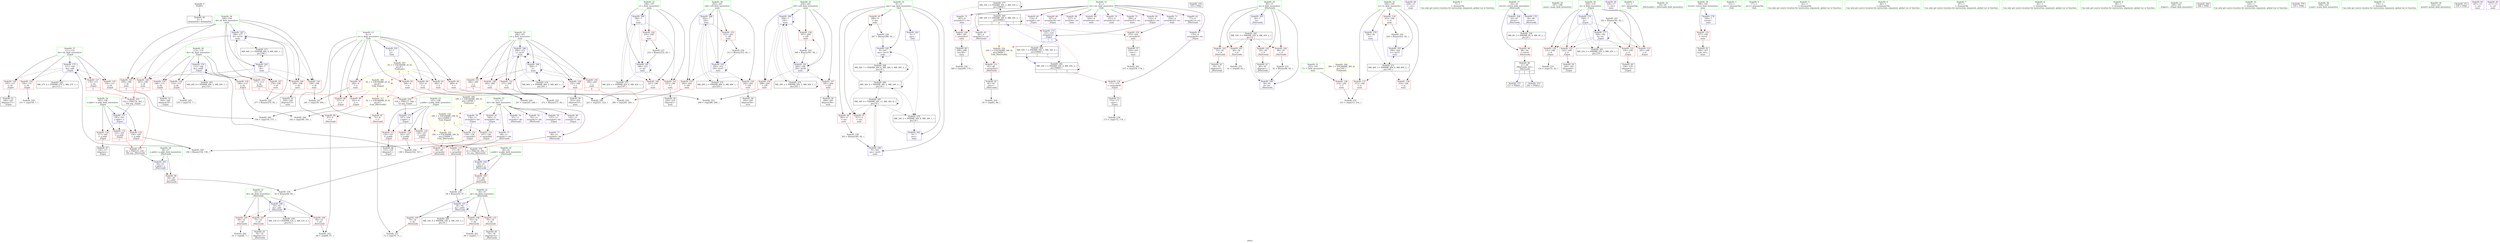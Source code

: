 digraph "SVFG" {
	label="SVFG";

	Node0x55945aae31d0 [shape=record,color=grey,label="{NodeID: 0\nNullPtr}"];
	Node0x55945aae31d0 -> Node0x55945ab0a450[style=solid];
	Node0x55945ab25f20 [shape=record,color=black,label="{NodeID: 263\nMR_29V_4 = PHI(MR_29V_2, MR_29V_1, )\npts\{114 \}\n}"];
	Node0x55945ab13680 [shape=record,color=blue,label="{NodeID: 180\n196\<--7\ni\<--\nmain\n}"];
	Node0x55945ab13680 -> Node0x55945ab115d0[style=dashed];
	Node0x55945ab13680 -> Node0x55945ab116a0[style=dashed];
	Node0x55945ab13680 -> Node0x55945ab11770[style=dashed];
	Node0x55945ab13680 -> Node0x55945ab13750[style=dashed];
	Node0x55945ab13680 -> Node0x55945ab28c20[style=dashed];
	Node0x55945ab0aba0 [shape=record,color=red,label="{NodeID: 97\n317\<--9\n\<--ans\nmain\n}"];
	Node0x55945aae6260 [shape=record,color=green,label="{NodeID: 14\n9\<--10\nans\<--ans_field_insensitive\nGlob }"];
	Node0x55945aae6260 -> Node0x55945ab0e120[style=solid];
	Node0x55945aae6260 -> Node0x55945ab0aad0[style=solid];
	Node0x55945aae6260 -> Node0x55945ab0aba0[style=solid];
	Node0x55945aae6260 -> Node0x55945ab127b0[style=solid];
	Node0x55945aae6260 -> Node0x55945ab13820[style=solid];
	Node0x55945aae6260 -> Node0x55945ab13a90[style=solid];
	Node0x55945aae6260 -> Node0x55945ab13ea0[style=solid];
	Node0x55945ab2a920 [shape=record,color=black,label="{NodeID: 277\nMR_16V_2 = PHI(MR_16V_3, MR_16V_1, )\npts\{50000 \}\n}"];
	Node0x55945ab2a920 -> Node0x55945ab12610[style=dashed];
	Node0x55945ab2a920 -> Node0x55945ab2a920[style=dashed];
	Node0x55945ab2a920 -> Node0x55945ab30320[style=dashed];
	Node0x55945ab0b700 [shape=record,color=red,label="{NodeID: 111\n49\<--48\n\<--arrayidx1\n_Z6isGoodii\n}"];
	Node0x55945ab0b700 -> Node0x55945ab17e70[style=solid];
	Node0x55945ab09c90 [shape=record,color=green,label="{NodeID: 28\n113\<--114\ndy\<--dy_field_insensitive\n_Z2goii\n}"];
	Node0x55945ab09c90 -> Node0x55945ab10c10[style=solid];
	Node0x55945ab09c90 -> Node0x55945ab10ce0[style=solid];
	Node0x55945ab09c90 -> Node0x55945ab10db0[style=solid];
	Node0x55945ab09c90 -> Node0x55945ab10e80[style=solid];
	Node0x55945ab09c90 -> Node0x55945ab13340[style=solid];
	Node0x55945ab48d30 [shape=record,color=black,label="{NodeID: 374\n319 = PHI()\n}"];
	Node0x55945ab109a0 [shape=record,color=red,label="{NodeID: 125\n156\<--111\n\<--dx\n_Z2goii\n}"];
	Node0x55945ab109a0 -> Node0x55945ab0f840[style=solid];
	Node0x55945ab0a5f0 [shape=record,color=black,label="{NodeID: 42\n54\<--53\nidxprom2\<--\n_Z6isGoodii\n}"];
	Node0x55945ab11500 [shape=record,color=red,label="{NodeID: 139\n323\<--194\n\<--tc\nmain\n}"];
	Node0x55945ab11500 -> Node0x55945ab17ff0[style=solid];
	Node0x55945ab0c170 [shape=record,color=black,label="{NodeID: 56\n253\<--252\nidxprom15\<--\nmain\n}"];
	Node0x55945ab18170 [shape=record,color=grey,label="{NodeID: 236\n303 = Binary(302, 92, )\n}"];
	Node0x55945ab18170 -> Node0x55945ab13ea0[style=solid];
	Node0x55945ab12060 [shape=record,color=red,label="{NodeID: 153\n282\<--202\n\<--i26\nmain\n}"];
	Node0x55945ab12060 -> Node0x55945ab10140[style=solid];
	Node0x55945ab0ccd0 [shape=record,color=purple,label="{NodeID: 70\n251\<--4\narrayidx14\<--str\nmain\n}"];
	Node0x55945ab0fb40 [shape=record,color=grey,label="{NodeID: 250\n151 = cmp(150, 7, )\n}"];
	Node0x55945ab12bf0 [shape=record,color=blue,label="{NodeID: 167\n34\<--58\ndy\<--add5\n_Z6isGoodii\n}"];
	Node0x55945ab12bf0 -> Node0x55945ab0b490[style=dashed];
	Node0x55945ab12bf0 -> Node0x55945ab0b560[style=dashed];
	Node0x55945ab12bf0 -> Node0x55945ab0b630[style=dashed];
	Node0x55945ab12bf0 -> Node0x55945ab12bf0[style=dashed];
	Node0x55945ab12bf0 -> Node0x55945ab25020[style=dashed];
	Node0x55945ab0d830 [shape=record,color=purple,label="{NodeID: 84\n229\<--15\n\<--.str.1\nmain\n}"];
	Node0x55945aae33a0 [shape=record,color=green,label="{NodeID: 1\n7\<--1\n\<--dummyObj\nCan only get source location for instruction, argument, global var or function.}"];
	Node0x55945ab26420 [shape=record,color=black,label="{NodeID: 264\nMR_16V_7 = PHI(MR_16V_3, MR_16V_2, )\npts\{50000 \}\n|{<s0>2|<s1>7}}"];
	Node0x55945ab26420:s0 -> Node0x55945ab2c220[style=dashed,color=blue];
	Node0x55945ab26420:s1 -> Node0x55945ab30320[style=dashed,color=blue];
	Node0x55945ab13750 [shape=record,color=blue,label="{NodeID: 181\n196\<--233\ni\<--inc\nmain\n}"];
	Node0x55945ab13750 -> Node0x55945ab115d0[style=dashed];
	Node0x55945ab13750 -> Node0x55945ab116a0[style=dashed];
	Node0x55945ab13750 -> Node0x55945ab11770[style=dashed];
	Node0x55945ab13750 -> Node0x55945ab13750[style=dashed];
	Node0x55945ab13750 -> Node0x55945ab28c20[style=dashed];
	Node0x55945ab0ac70 [shape=record,color=red,label="{NodeID: 98\n98\<--24\n\<--retval\n_Z6isGoodii\n}"];
	Node0x55945ab0ac70 -> Node0x55945ab0a930[style=solid];
	Node0x55945ab09590 [shape=record,color=green,label="{NodeID: 15\n11\<--12\ndir\<--dir_field_insensitive\nGlob }"];
	Node0x55945ab09590 -> Node0x55945ab0d010[style=solid];
	Node0x55945ab09590 -> Node0x55945ab0d0e0[style=solid];
	Node0x55945ab09590 -> Node0x55945ab0d1b0[style=solid];
	Node0x55945ab09590 -> Node0x55945ab0d280[style=solid];
	Node0x55945ab09590 -> Node0x55945ab0d350[style=solid];
	Node0x55945ab09590 -> Node0x55945ab0d420[style=solid];
	Node0x55945ab09590 -> Node0x55945ab0d4f0[style=solid];
	Node0x55945ab09590 -> Node0x55945ab0d5c0[style=solid];
	Node0x55945ab0b7d0 [shape=record,color=red,label="{NodeID: 112\n57\<--56\n\<--arrayidx4\n_Z6isGoodii\n}"];
	Node0x55945ab0b7d0 -> Node0x55945ab17b70[style=solid];
	Node0x55945ab09d20 [shape=record,color=green,label="{NodeID: 29\n187\<--188\nmain\<--main_field_insensitive\n}"];
	Node0x55945ab48e00 [shape=record,color=black,label="{NodeID: 375\n103 = PHI(176, 263, )\n0th arg _Z2goii }"];
	Node0x55945ab48e00 -> Node0x55945ab12f30[style=solid];
	Node0x55945ab10a70 [shape=record,color=red,label="{NodeID: 126\n165\<--111\n\<--dx\n_Z2goii\n}"];
	Node0x55945ab10a70 -> Node0x55945ab0bd60[style=solid];
	Node0x55945ab0a6c0 [shape=record,color=black,label="{NodeID: 43\n76\<--75\nidxprom12\<--\n_Z6isGoodii\n}"];
	Node0x55945ab16df0 [shape=record,color=grey,label="{NodeID: 223\n182 = Binary(181, 92, )\n}"];
	Node0x55945ab16df0 -> Node0x55945ab13410[style=solid];
	Node0x55945ab115d0 [shape=record,color=red,label="{NodeID: 140\n221\<--196\n\<--i\nmain\n}"];
	Node0x55945ab115d0 -> Node0x55945ab0f9c0[style=solid];
	Node0x55945ab0c240 [shape=record,color=black,label="{NodeID: 57\n256\<--255\nconv\<--\nmain\n}"];
	Node0x55945ab0c240 -> Node0x55945ab18bf0[style=solid];
	Node0x55945ab182f0 [shape=record,color=grey,label="{NodeID: 237\n72 = cmp(70, 71, )\n}"];
	Node0x55945ab12130 [shape=record,color=red,label="{NodeID: 154\n292\<--202\n\<--i26\nmain\n}"];
	Node0x55945ab12130 -> Node0x55945ab0c310[style=solid];
	Node0x55945ab0cda0 [shape=record,color=purple,label="{NodeID: 71\n254\<--4\narrayidx16\<--str\nmain\n}"];
	Node0x55945ab0cda0 -> Node0x55945ab12540[style=solid];
	Node0x55945ab0fcc0 [shape=record,color=grey,label="{NodeID: 251\n132 = cmp(131, 42, )\n}"];
	Node0x55945ab12cc0 [shape=record,color=blue,label="{NodeID: 168\n24\<--87\nretval\<--\n_Z6isGoodii\n}"];
	Node0x55945ab12cc0 -> Node0x55945ab24620[style=dashed];
	Node0x55945ab0d900 [shape=record,color=purple,label="{NodeID: 85\n318\<--17\n\<--.str.2\nmain\n}"];
	Node0x55945aae5ec0 [shape=record,color=green,label="{NodeID: 2\n13\<--1\n.str\<--dummyObj\nGlob }"];
	Node0x55945ab26920 [shape=record,color=black,label="{NodeID: 265\nMR_10V_3 = PHI(MR_10V_4, MR_10V_2, )\npts\{31 \}\n}"];
	Node0x55945ab26920 -> Node0x55945ab0aee0[style=dashed];
	Node0x55945ab26920 -> Node0x55945ab0afb0[style=dashed];
	Node0x55945ab26920 -> Node0x55945ab0b080[style=dashed];
	Node0x55945ab26920 -> Node0x55945ab0b150[style=dashed];
	Node0x55945ab26920 -> Node0x55945ab12d90[style=dashed];
	Node0x55945ab13820 [shape=record,color=blue,label="{NodeID: 182\n9\<--7\nans\<--\nmain\n}"];
	Node0x55945ab13820 -> Node0x55945ab2e520[style=dashed];
	Node0x55945ab0ad40 [shape=record,color=red,label="{NodeID: 99\n44\<--26\n\<--x.addr\n_Z6isGoodii\n}"];
	Node0x55945ab0ad40 -> Node0x55945ab17e70[style=solid];
	Node0x55945ab09660 [shape=record,color=green,label="{NodeID: 16\n19\<--20\n_Z6isGoodii\<--_Z6isGoodii_field_insensitive\n}"];
	Node0x55945ab0b8a0 [shape=record,color=red,label="{NodeID: 113\n81\<--80\n\<--arrayidx15\n_Z6isGoodii\n}"];
	Node0x55945ab0b8a0 -> Node0x55945ab0a860[style=solid];
	Node0x55945ab09db0 [shape=record,color=green,label="{NodeID: 30\n190\<--191\nretval\<--retval_field_insensitive\nmain\n}"];
	Node0x55945ab09db0 -> Node0x55945ab111c0[style=solid];
	Node0x55945ab09db0 -> Node0x55945ab134e0[style=solid];
	Node0x55945ab490d0 [shape=record,color=black,label="{NodeID: 376\n104 = PHI(177, 264, )\n1st arg _Z2goii }"];
	Node0x55945ab490d0 -> Node0x55945ab13000[style=solid];
	Node0x55945ab10b40 [shape=record,color=red,label="{NodeID: 127\n176\<--111\n\<--dx\n_Z2goii\n|{<s0>2}}"];
	Node0x55945ab10b40:s0 -> Node0x55945ab48e00[style=solid,color=red];
	Node0x55945ab0a790 [shape=record,color=black,label="{NodeID: 44\n79\<--78\nidxprom14\<--\n_Z6isGoodii\n}"];
	Node0x55945ab16f70 [shape=record,color=grey,label="{NodeID: 224\n277 = Binary(276, 92, )\n}"];
	Node0x55945ab16f70 -> Node0x55945ab13c30[style=solid];
	Node0x55945ab116a0 [shape=record,color=red,label="{NodeID: 141\n225\<--196\n\<--i\nmain\n}"];
	Node0x55945ab116a0 -> Node0x55945ab0bfd0[style=solid];
	Node0x55945ab0c310 [shape=record,color=black,label="{NodeID: 58\n293\<--292\nidxprom34\<--\nmain\n}"];
	Node0x55945ab18470 [shape=record,color=grey,label="{NodeID: 238\n173 = cmp(172, 174, )\n}"];
	Node0x55945ab12200 [shape=record,color=red,label="{NodeID: 155\n312\<--202\n\<--i26\nmain\n}"];
	Node0x55945ab12200 -> Node0x55945ab17870[style=solid];
	Node0x55945ab0ce70 [shape=record,color=purple,label="{NodeID: 72\n294\<--4\narrayidx35\<--str\nmain\n}"];
	Node0x55945ab0fe40 [shape=record,color=grey,label="{NodeID: 252\n290 = cmp(288, 289, )\n}"];
	Node0x55945ab12d90 [shape=record,color=blue,label="{NodeID: 169\n30\<--91\nd\<--inc\n_Z6isGoodii\n}"];
	Node0x55945ab12d90 -> Node0x55945ab26920[style=dashed];
	Node0x55945ab0d9d0 [shape=record,color=red,label="{NodeID: 86\n67\<--6\n\<--n\n_Z6isGoodii\n}"];
	Node0x55945ab0d9d0 -> Node0x55945ab18a70[style=solid];
	Node0x55945aae3260 [shape=record,color=green,label="{NodeID: 3\n15\<--1\n.str.1\<--dummyObj\nGlob }"];
	Node0x55945ab138f0 [shape=record,color=blue,label="{NodeID: 183\n198\<--7\ni6\<--\nmain\n}"];
	Node0x55945ab138f0 -> Node0x55945ab11840[style=dashed];
	Node0x55945ab138f0 -> Node0x55945ab11910[style=dashed];
	Node0x55945ab138f0 -> Node0x55945ab119e0[style=dashed];
	Node0x55945ab138f0 -> Node0x55945ab11ab0[style=dashed];
	Node0x55945ab138f0 -> Node0x55945ab11b80[style=dashed];
	Node0x55945ab138f0 -> Node0x55945ab13c30[style=dashed];
	Node0x55945ab138f0 -> Node0x55945ab29120[style=dashed];
	Node0x55945ab0ae10 [shape=record,color=red,label="{NodeID: 100\n52\<--28\n\<--y.addr\n_Z6isGoodii\n}"];
	Node0x55945ab0ae10 -> Node0x55945ab17b70[style=solid];
	Node0x55945ab09730 [shape=record,color=green,label="{NodeID: 17\n24\<--25\nretval\<--retval_field_insensitive\n_Z6isGoodii\n}"];
	Node0x55945ab09730 -> Node0x55945ab0ac70[style=solid];
	Node0x55945ab09730 -> Node0x55945ab12cc0[style=solid];
	Node0x55945ab09730 -> Node0x55945ab12e60[style=solid];
	Node0x55945ab0b970 [shape=record,color=red,label="{NodeID: 114\n117\<--105\n\<--x.addr\n_Z2goii\n}"];
	Node0x55945ab0b970 -> Node0x55945ab0aa00[style=solid];
	Node0x55945ab09e40 [shape=record,color=green,label="{NodeID: 31\n192\<--193\nT\<--T_field_insensitive\nmain\n}"];
	Node0x55945ab09e40 -> Node0x55945ab11290[style=solid];
	Node0x55945ab49250 [shape=record,color=black,label="{NodeID: 377\n22 = PHI(125, 259, )\n0th arg _Z6isGoodii }"];
	Node0x55945ab49250 -> Node0x55945ab128b0[style=solid];
	Node0x55945ab10c10 [shape=record,color=red,label="{NodeID: 128\n153\<--113\n\<--dy\n_Z2goii\n}"];
	Node0x55945ab10c10 -> Node0x55945ab0f3c0[style=solid];
	Node0x55945ab0a860 [shape=record,color=black,label="{NodeID: 45\n82\<--81\nconv\<--\n_Z6isGoodii\n}"];
	Node0x55945ab0a860 -> Node0x55945ab185f0[style=solid];
	Node0x55945ab32100 [shape=record,color=yellow,style=double,label="{NodeID: 308\n18V_1 = ENCHI(MR_18V_0)\npts\{120000 \}\nFun[main]|{<s0>6|<s1>7}}"];
	Node0x55945ab32100:s0 -> Node0x55945ab298c0[style=dashed,color=red];
	Node0x55945ab32100:s1 -> Node0x55945ab32830[style=dashed,color=red];
	Node0x55945ab170f0 [shape=record,color=grey,label="{NodeID: 225\n272 = Binary(271, 92, )\n}"];
	Node0x55945ab170f0 -> Node0x55945ab13b60[style=solid];
	Node0x55945ab11770 [shape=record,color=red,label="{NodeID: 142\n232\<--196\n\<--i\nmain\n}"];
	Node0x55945ab11770 -> Node0x55945ab173f0[style=solid];
	Node0x55945ab0c3e0 [shape=record,color=black,label="{NodeID: 59\n296\<--295\nidxprom36\<--\nmain\n}"];
	Node0x55945ab185f0 [shape=record,color=grey,label="{NodeID: 239\n83 = cmp(82, 84, )\n}"];
	Node0x55945ab122d0 [shape=record,color=red,label="{NodeID: 156\n288\<--204\n\<--j30\nmain\n}"];
	Node0x55945ab122d0 -> Node0x55945ab0fe40[style=solid];
	Node0x55945ab0cf40 [shape=record,color=purple,label="{NodeID: 73\n297\<--4\narrayidx37\<--str\nmain\n}"];
	Node0x55945ab0cf40 -> Node0x55945ab12610[style=solid];
	Node0x55945ab0ffc0 [shape=record,color=grey,label="{NodeID: 253\n41 = cmp(40, 42, )\n}"];
	Node0x55945ab12e60 [shape=record,color=blue,label="{NodeID: 170\n24\<--96\nretval\<--\n_Z6isGoodii\n}"];
	Node0x55945ab12e60 -> Node0x55945ab24620[style=dashed];
	Node0x55945ab0daa0 [shape=record,color=red,label="{NodeID: 87\n71\<--6\n\<--n\n_Z6isGoodii\n}"];
	Node0x55945ab0daa0 -> Node0x55945ab182f0[style=solid];
	Node0x55945aae32f0 [shape=record,color=green,label="{NodeID: 4\n17\<--1\n.str.2\<--dummyObj\nGlob }"];
	Node0x55945ab139c0 [shape=record,color=blue,label="{NodeID: 184\n200\<--7\nj\<--\nmain\n}"];
	Node0x55945ab139c0 -> Node0x55945ab11c50[style=dashed];
	Node0x55945ab139c0 -> Node0x55945ab11d20[style=dashed];
	Node0x55945ab139c0 -> Node0x55945ab11df0[style=dashed];
	Node0x55945ab139c0 -> Node0x55945ab11ec0[style=dashed];
	Node0x55945ab139c0 -> Node0x55945ab11f90[style=dashed];
	Node0x55945ab139c0 -> Node0x55945ab139c0[style=dashed];
	Node0x55945ab139c0 -> Node0x55945ab13b60[style=dashed];
	Node0x55945ab139c0 -> Node0x55945ab29e30[style=dashed];
	Node0x55945ab0aee0 [shape=record,color=red,label="{NodeID: 101\n40\<--30\n\<--d\n_Z6isGoodii\n}"];
	Node0x55945ab0aee0 -> Node0x55945ab0ffc0[style=solid];
	Node0x55945aafd4f0 [shape=record,color=green,label="{NodeID: 18\n26\<--27\nx.addr\<--x.addr_field_insensitive\n_Z6isGoodii\n}"];
	Node0x55945aafd4f0 -> Node0x55945ab0ad40[style=solid];
	Node0x55945aafd4f0 -> Node0x55945ab128b0[style=solid];
	Node0x55945ab0ba40 [shape=record,color=red,label="{NodeID: 115\n125\<--105\n\<--x.addr\n_Z2goii\n|{<s0>1}}"];
	Node0x55945ab0ba40:s0 -> Node0x55945ab49250[style=solid,color=red];
	Node0x55945ab09ed0 [shape=record,color=green,label="{NodeID: 32\n194\<--195\ntc\<--tc_field_insensitive\nmain\n}"];
	Node0x55945ab09ed0 -> Node0x55945ab11360[style=solid];
	Node0x55945ab09ed0 -> Node0x55945ab11430[style=solid];
	Node0x55945ab09ed0 -> Node0x55945ab11500[style=solid];
	Node0x55945ab09ed0 -> Node0x55945ab135b0[style=solid];
	Node0x55945ab09ed0 -> Node0x55945ab0e2c0[style=solid];
	Node0x55945ab493d0 [shape=record,color=black,label="{NodeID: 378\n23 = PHI(126, 260, )\n1st arg _Z6isGoodii }"];
	Node0x55945ab493d0 -> Node0x55945ab12980[style=solid];
	Node0x55945ab30320 [shape=record,color=black,label="{NodeID: 295\nMR_16V_4 = PHI(MR_16V_6, MR_16V_3, )\npts\{50000 \}\n|{|<s4>6|<s5>7}}"];
	Node0x55945ab30320 -> Node0x55945ab12540[style=dashed];
	Node0x55945ab30320 -> Node0x55945ab12610[style=dashed];
	Node0x55945ab30320 -> Node0x55945ab2a920[style=dashed];
	Node0x55945ab30320 -> Node0x55945ab30320[style=dashed];
	Node0x55945ab30320:s4 -> Node0x55945ab297e0[style=dashed,color=red];
	Node0x55945ab30320:s5 -> Node0x55945ab130d0[style=dashed,color=red];
	Node0x55945ab10ce0 [shape=record,color=red,label="{NodeID: 129\n160\<--113\n\<--dy\n_Z2goii\n}"];
	Node0x55945ab10ce0 -> Node0x55945ab0f240[style=solid];
	Node0x55945ab0a930 [shape=record,color=black,label="{NodeID: 46\n21\<--98\n_Z6isGoodii_ret\<--\n_Z6isGoodii\n|{<s0>1|<s1>6}}"];
	Node0x55945ab0a930:s0 -> Node0x55945ab489d0[style=solid,color=blue];
	Node0x55945ab0a930:s1 -> Node0x55945ab48c00[style=solid,color=blue];
	Node0x55945ab321e0 [shape=record,color=yellow,style=double,label="{NodeID: 309\n2V_1 = ENCHI(MR_2V_0)\npts\{8 \}\nFun[_Z2goii]|{|<s2>1|<s3>2}}"];
	Node0x55945ab321e0 -> Node0x55945ab0db70[style=dashed];
	Node0x55945ab321e0 -> Node0x55945ab0dc40[style=dashed];
	Node0x55945ab321e0:s2 -> Node0x55945ab32910[style=dashed,color=red];
	Node0x55945ab321e0:s3 -> Node0x55945ab321e0[style=dashed,color=red];
	Node0x55945ab17270 [shape=record,color=grey,label="{NodeID: 226\n267 = Binary(266, 92, )\n}"];
	Node0x55945ab17270 -> Node0x55945ab13a90[style=solid];
	Node0x55945ab11840 [shape=record,color=red,label="{NodeID: 143\n239\<--198\n\<--i6\nmain\n}"];
	Node0x55945ab11840 -> Node0x55945ab0f6c0[style=solid];
	Node0x55945ab0c4b0 [shape=record,color=black,label="{NodeID: 60\n299\<--298\nconv38\<--\nmain\n}"];
	Node0x55945ab0c4b0 -> Node0x55945ab1af80[style=solid];
	Node0x55945ab18770 [shape=record,color=grey,label="{NodeID: 240\n61 = cmp(60, 7, )\n}"];
	Node0x55945ab123a0 [shape=record,color=red,label="{NodeID: 157\n295\<--204\n\<--j30\nmain\n}"];
	Node0x55945ab123a0 -> Node0x55945ab0c3e0[style=solid];
	Node0x55945ab0d010 [shape=record,color=purple,label="{NodeID: 74\n47\<--11\narrayidx\<--dir\n_Z6isGoodii\n}"];
	Node0x55945ab10140 [shape=record,color=grey,label="{NodeID: 254\n284 = cmp(282, 283, )\n}"];
	Node0x55945ab12f30 [shape=record,color=blue,label="{NodeID: 171\n105\<--103\nx.addr\<--x\n_Z2goii\n}"];
	Node0x55945ab12f30 -> Node0x55945ab0b970[style=dashed];
	Node0x55945ab12f30 -> Node0x55945ab0ba40[style=dashed];
	Node0x55945ab12f30 -> Node0x55945ab10250[style=dashed];
	Node0x55945ab0db70 [shape=record,color=red,label="{NodeID: 88\n157\<--6\n\<--n\n_Z2goii\n}"];
	Node0x55945ab0db70 -> Node0x55945ab0f840[style=solid];
	Node0x55945ab09250 [shape=record,color=green,label="{NodeID: 5\n42\<--1\n\<--dummyObj\nCan only get source location for instruction, argument, global var or function.}"];
	Node0x55945ab27820 [shape=record,color=black,label="{NodeID: 268\nMR_34V_7 = PHI(MR_34V_6, MR_34V_5, MR_34V_5, )\npts\{10 \}\n}"];
	Node0x55945ab27820 -> Node0x55945ab0e120[style=dashed];
	Node0x55945ab27820 -> Node0x55945ab13a90[style=dashed];
	Node0x55945ab27820 -> Node0x55945ab27820[style=dashed];
	Node0x55945ab27820 -> Node0x55945ab2e520[style=dashed];
	Node0x55945ab13a90 [shape=record,color=blue,label="{NodeID: 185\n9\<--267\nans\<--inc19\nmain\n}"];
	Node0x55945ab13a90 -> Node0x55945ab27820[style=dashed];
	Node0x55945ab0afb0 [shape=record,color=red,label="{NodeID: 102\n45\<--30\n\<--d\n_Z6isGoodii\n}"];
	Node0x55945ab0afb0 -> Node0x55945ab0a520[style=solid];
	Node0x55945aafd5c0 [shape=record,color=green,label="{NodeID: 19\n28\<--29\ny.addr\<--y.addr_field_insensitive\n_Z6isGoodii\n}"];
	Node0x55945aafd5c0 -> Node0x55945ab0ae10[style=solid];
	Node0x55945aafd5c0 -> Node0x55945ab12980[style=solid];
	Node0x55945ab2c220 [shape=record,color=black,label="{NodeID: 282\nMR_16V_3 = PHI(MR_16V_4, MR_16V_2, )\npts\{50000 \}\n|{|<s3>2}}"];
	Node0x55945ab2c220 -> Node0x55945ab110f0[style=dashed];
	Node0x55945ab2c220 -> Node0x55945ab26420[style=dashed];
	Node0x55945ab2c220 -> Node0x55945ab2c220[style=dashed];
	Node0x55945ab2c220:s3 -> Node0x55945ab130d0[style=dashed,color=red];
	Node0x55945ab10250 [shape=record,color=red,label="{NodeID: 116\n134\<--105\n\<--x.addr\n_Z2goii\n}"];
	Node0x55945ab10250 -> Node0x55945ab176f0[style=solid];
	Node0x55945ab09f60 [shape=record,color=green,label="{NodeID: 33\n196\<--197\ni\<--i_field_insensitive\nmain\n}"];
	Node0x55945ab09f60 -> Node0x55945ab115d0[style=solid];
	Node0x55945ab09f60 -> Node0x55945ab116a0[style=solid];
	Node0x55945ab09f60 -> Node0x55945ab11770[style=solid];
	Node0x55945ab09f60 -> Node0x55945ab13680[style=solid];
	Node0x55945ab09f60 -> Node0x55945ab13750[style=solid];
	Node0x55945ab10db0 [shape=record,color=red,label="{NodeID: 130\n168\<--113\n\<--dy\n_Z2goii\n}"];
	Node0x55945ab10db0 -> Node0x55945ab0be30[style=solid];
	Node0x55945ab0aa00 [shape=record,color=black,label="{NodeID: 47\n118\<--117\nidxprom\<--\n_Z2goii\n}"];
	Node0x55945ab173f0 [shape=record,color=grey,label="{NodeID: 227\n233 = Binary(232, 92, )\n}"];
	Node0x55945ab173f0 -> Node0x55945ab13750[style=solid];
	Node0x55945ab11910 [shape=record,color=red,label="{NodeID: 144\n249\<--198\n\<--i6\nmain\n}"];
	Node0x55945ab11910 -> Node0x55945ab0c0a0[style=solid];
	Node0x55945ab0c580 [shape=record,color=black,label="{NodeID: 61\n189\<--327\nmain_ret\<--\nmain\n}"];
	Node0x55945ab297e0 [shape=record,color=yellow,style=double,label="{NodeID: 324\n16V_1 = ENCHI(MR_16V_0)\npts\{50000 \}\nFun[_Z6isGoodii]}"];
	Node0x55945ab297e0 -> Node0x55945ab0b8a0[style=dashed];
	Node0x55945ab188f0 [shape=record,color=grey,label="{NodeID: 241\n64 = cmp(63, 7, )\n}"];
	Node0x55945ab12470 [shape=record,color=red,label="{NodeID: 158\n307\<--204\n\<--j30\nmain\n}"];
	Node0x55945ab12470 -> Node0x55945ab17cf0[style=solid];
	Node0x55945ab0d0e0 [shape=record,color=purple,label="{NodeID: 75\n48\<--11\narrayidx1\<--dir\n_Z6isGoodii\n}"];
	Node0x55945ab0d0e0 -> Node0x55945ab0b700[style=solid];
	Node0x55945ab1ae00 [shape=record,color=grey,label="{NodeID: 255\n215 = cmp(213, 214, )\n}"];
	Node0x55945ab13000 [shape=record,color=blue,label="{NodeID: 172\n107\<--104\ny.addr\<--y\n_Z2goii\n}"];
	Node0x55945ab13000 -> Node0x55945ab10320[style=dashed];
	Node0x55945ab13000 -> Node0x55945ab103f0[style=dashed];
	Node0x55945ab13000 -> Node0x55945ab104c0[style=dashed];
	Node0x55945ab0dc40 [shape=record,color=red,label="{NodeID: 89\n161\<--6\n\<--n\n_Z2goii\n}"];
	Node0x55945ab0dc40 -> Node0x55945ab0f240[style=solid];
	Node0x55945ab092e0 [shape=record,color=green,label="{NodeID: 6\n84\<--1\n\<--dummyObj\nCan only get source location for instruction, argument, global var or function.}"];
	Node0x55945ab13b60 [shape=record,color=blue,label="{NodeID: 186\n200\<--272\nj\<--inc21\nmain\n}"];
	Node0x55945ab13b60 -> Node0x55945ab11c50[style=dashed];
	Node0x55945ab13b60 -> Node0x55945ab11d20[style=dashed];
	Node0x55945ab13b60 -> Node0x55945ab11df0[style=dashed];
	Node0x55945ab13b60 -> Node0x55945ab11ec0[style=dashed];
	Node0x55945ab13b60 -> Node0x55945ab11f90[style=dashed];
	Node0x55945ab13b60 -> Node0x55945ab139c0[style=dashed];
	Node0x55945ab13b60 -> Node0x55945ab13b60[style=dashed];
	Node0x55945ab13b60 -> Node0x55945ab29e30[style=dashed];
	Node0x55945ab0b080 [shape=record,color=red,label="{NodeID: 103\n53\<--30\n\<--d\n_Z6isGoodii\n}"];
	Node0x55945ab0b080 -> Node0x55945ab0a5f0[style=solid];
	Node0x55945aafd690 [shape=record,color=green,label="{NodeID: 20\n30\<--31\nd\<--d_field_insensitive\n_Z6isGoodii\n}"];
	Node0x55945aafd690 -> Node0x55945ab0aee0[style=solid];
	Node0x55945aafd690 -> Node0x55945ab0afb0[style=solid];
	Node0x55945aafd690 -> Node0x55945ab0b080[style=solid];
	Node0x55945aafd690 -> Node0x55945ab0b150[style=solid];
	Node0x55945aafd690 -> Node0x55945ab12a50[style=solid];
	Node0x55945aafd690 -> Node0x55945ab12d90[style=solid];
	Node0x55945ab10320 [shape=record,color=red,label="{NodeID: 117\n120\<--107\n\<--y.addr\n_Z2goii\n}"];
	Node0x55945ab10320 -> Node0x55945ab0baf0[style=solid];
	Node0x55945ab09ff0 [shape=record,color=green,label="{NodeID: 34\n198\<--199\ni6\<--i6_field_insensitive\nmain\n}"];
	Node0x55945ab09ff0 -> Node0x55945ab11840[style=solid];
	Node0x55945ab09ff0 -> Node0x55945ab11910[style=solid];
	Node0x55945ab09ff0 -> Node0x55945ab119e0[style=solid];
	Node0x55945ab09ff0 -> Node0x55945ab11ab0[style=solid];
	Node0x55945ab09ff0 -> Node0x55945ab11b80[style=solid];
	Node0x55945ab09ff0 -> Node0x55945ab138f0[style=solid];
	Node0x55945ab09ff0 -> Node0x55945ab13c30[style=solid];
	Node0x55945ab30d20 [shape=record,color=yellow,style=double,label="{NodeID: 297\n2V_1 = ENCHI(MR_2V_0)\npts\{8 \}\nFun[main]|{|<s5>6|<s6>7}}"];
	Node0x55945ab30d20 -> Node0x55945ab0dd10[style=dashed];
	Node0x55945ab30d20 -> Node0x55945ab0dde0[style=dashed];
	Node0x55945ab30d20 -> Node0x55945ab0deb0[style=dashed];
	Node0x55945ab30d20 -> Node0x55945ab0df80[style=dashed];
	Node0x55945ab30d20 -> Node0x55945ab0e050[style=dashed];
	Node0x55945ab30d20:s5 -> Node0x55945ab32910[style=dashed,color=red];
	Node0x55945ab30d20:s6 -> Node0x55945ab321e0[style=dashed,color=red];
	Node0x55945ab10e80 [shape=record,color=red,label="{NodeID: 131\n177\<--113\n\<--dy\n_Z2goii\n|{<s0>2}}"];
	Node0x55945ab10e80:s0 -> Node0x55945ab490d0[style=solid,color=red];
	Node0x55945ab0baf0 [shape=record,color=black,label="{NodeID: 48\n121\<--120\nidxprom1\<--\n_Z2goii\n}"];
	Node0x55945ab17570 [shape=record,color=grey,label="{NodeID: 228\n148 = Binary(142, 147, )\n}"];
	Node0x55945ab17570 -> Node0x55945ab13340[style=solid];
	Node0x55945ab119e0 [shape=record,color=red,label="{NodeID: 145\n259\<--198\n\<--i6\nmain\n|{<s0>6}}"];
	Node0x55945ab119e0:s0 -> Node0x55945ab49250[style=solid,color=red];
	Node0x55945ab0c650 [shape=record,color=purple,label="{NodeID: 62\n77\<--4\narrayidx13\<--str\n_Z6isGoodii\n}"];
	Node0x55945ab298c0 [shape=record,color=yellow,style=double,label="{NodeID: 325\n18V_1 = ENCHI(MR_18V_0)\npts\{120000 \}\nFun[_Z6isGoodii]}"];
	Node0x55945ab298c0 -> Node0x55945ab0b700[style=dashed];
	Node0x55945ab298c0 -> Node0x55945ab0b7d0[style=dashed];
	Node0x55945ab18a70 [shape=record,color=grey,label="{NodeID: 242\n68 = cmp(66, 67, )\n}"];
	Node0x55945ab12540 [shape=record,color=red,label="{NodeID: 159\n255\<--254\n\<--arrayidx16\nmain\n}"];
	Node0x55945ab12540 -> Node0x55945ab0c240[style=solid];
	Node0x55945ab0d1b0 [shape=record,color=purple,label="{NodeID: 76\n55\<--11\narrayidx3\<--dir\n_Z6isGoodii\n}"];
	Node0x55945ab1af80 [shape=record,color=grey,label="{NodeID: 256\n300 = cmp(299, 174, )\n}"];
	Node0x55945ab130d0 [shape=record,color=blue,label="{NodeID: 173\n122\<--124\narrayidx2\<--\n_Z2goii\n|{|<s2>1}}"];
	Node0x55945ab130d0 -> Node0x55945ab26420[style=dashed];
	Node0x55945ab130d0 -> Node0x55945ab2c220[style=dashed];
	Node0x55945ab130d0:s2 -> Node0x55945ab297e0[style=dashed,color=red];
	Node0x55945ab0dd10 [shape=record,color=red,label="{NodeID: 90\n222\<--6\n\<--n\nmain\n}"];
	Node0x55945ab0dd10 -> Node0x55945ab0f9c0[style=solid];
	Node0x55945aae5d10 [shape=record,color=green,label="{NodeID: 7\n87\<--1\n\<--dummyObj\nCan only get source location for instruction, argument, global var or function.}"];
	Node0x55945ab28220 [shape=record,color=black,label="{NodeID: 270\nMR_34V_2 = PHI(MR_34V_8, MR_34V_1, )\npts\{10 \}\n}"];
	Node0x55945ab28220 -> Node0x55945ab13820[style=dashed];
	Node0x55945ab13c30 [shape=record,color=blue,label="{NodeID: 187\n198\<--277\ni6\<--inc24\nmain\n}"];
	Node0x55945ab13c30 -> Node0x55945ab11840[style=dashed];
	Node0x55945ab13c30 -> Node0x55945ab11910[style=dashed];
	Node0x55945ab13c30 -> Node0x55945ab119e0[style=dashed];
	Node0x55945ab13c30 -> Node0x55945ab11ab0[style=dashed];
	Node0x55945ab13c30 -> Node0x55945ab11b80[style=dashed];
	Node0x55945ab13c30 -> Node0x55945ab13c30[style=dashed];
	Node0x55945ab13c30 -> Node0x55945ab29120[style=dashed];
	Node0x55945ab0b150 [shape=record,color=red,label="{NodeID: 104\n90\<--30\n\<--d\n_Z6isGoodii\n}"];
	Node0x55945ab0b150 -> Node0x55945ab179f0[style=solid];
	Node0x55945aafd760 [shape=record,color=green,label="{NodeID: 21\n32\<--33\ndx\<--dx_field_insensitive\n_Z6isGoodii\n}"];
	Node0x55945aafd760 -> Node0x55945ab0b220[style=solid];
	Node0x55945aafd760 -> Node0x55945ab0b2f0[style=solid];
	Node0x55945aafd760 -> Node0x55945ab0b3c0[style=solid];
	Node0x55945aafd760 -> Node0x55945ab12b20[style=solid];
	Node0x55945ab103f0 [shape=record,color=red,label="{NodeID: 118\n126\<--107\n\<--y.addr\n_Z2goii\n|{<s0>1}}"];
	Node0x55945ab103f0:s0 -> Node0x55945ab493d0[style=solid,color=red];
	Node0x55945ab0a080 [shape=record,color=green,label="{NodeID: 35\n200\<--201\nj\<--j_field_insensitive\nmain\n}"];
	Node0x55945ab0a080 -> Node0x55945ab11c50[style=solid];
	Node0x55945ab0a080 -> Node0x55945ab11d20[style=solid];
	Node0x55945ab0a080 -> Node0x55945ab11df0[style=solid];
	Node0x55945ab0a080 -> Node0x55945ab11ec0[style=solid];
	Node0x55945ab0a080 -> Node0x55945ab11f90[style=solid];
	Node0x55945ab0a080 -> Node0x55945ab139c0[style=solid];
	Node0x55945ab0a080 -> Node0x55945ab13b60[style=solid];
	Node0x55945ab10f50 [shape=record,color=red,label="{NodeID: 132\n139\<--138\n\<--arrayidx5\n_Z2goii\n}"];
	Node0x55945ab10f50 -> Node0x55945ab176f0[style=solid];
	Node0x55945ab0bbc0 [shape=record,color=black,label="{NodeID: 49\n136\<--135\nidxprom3\<--\n_Z2goii\n}"];
	Node0x55945ab176f0 [shape=record,color=grey,label="{NodeID: 229\n140 = Binary(134, 139, )\n}"];
	Node0x55945ab176f0 -> Node0x55945ab13270[style=solid];
	Node0x55945ab11ab0 [shape=record,color=red,label="{NodeID: 146\n263\<--198\n\<--i6\nmain\n|{<s0>7}}"];
	Node0x55945ab11ab0:s0 -> Node0x55945ab48e00[style=solid,color=red];
	Node0x55945ab0c720 [shape=record,color=purple,label="{NodeID: 63\n80\<--4\narrayidx15\<--str\n_Z6isGoodii\n}"];
	Node0x55945ab0c720 -> Node0x55945ab0b8a0[style=solid];
	Node0x55945ab18bf0 [shape=record,color=grey,label="{NodeID: 243\n257 = cmp(256, 174, )\n}"];
	Node0x55945ab12610 [shape=record,color=red,label="{NodeID: 160\n298\<--297\n\<--arrayidx37\nmain\n}"];
	Node0x55945ab12610 -> Node0x55945ab0c4b0[style=solid];
	Node0x55945ab0d280 [shape=record,color=purple,label="{NodeID: 77\n56\<--11\narrayidx4\<--dir\n_Z6isGoodii\n}"];
	Node0x55945ab0d280 -> Node0x55945ab0b7d0[style=solid];
	Node0x55945ab131a0 [shape=record,color=blue,label="{NodeID: 174\n109\<--7\nd\<--\n_Z2goii\n}"];
	Node0x55945ab131a0 -> Node0x55945ab10590[style=dashed];
	Node0x55945ab131a0 -> Node0x55945ab10660[style=dashed];
	Node0x55945ab131a0 -> Node0x55945ab10730[style=dashed];
	Node0x55945ab131a0 -> Node0x55945ab10800[style=dashed];
	Node0x55945ab131a0 -> Node0x55945ab13410[style=dashed];
	Node0x55945ab131a0 -> Node0x55945ab25520[style=dashed];
	Node0x55945ab0dde0 [shape=record,color=red,label="{NodeID: 91\n240\<--6\n\<--n\nmain\n}"];
	Node0x55945ab0dde0 -> Node0x55945ab0f6c0[style=solid];
	Node0x55945aae5da0 [shape=record,color=green,label="{NodeID: 8\n92\<--1\n\<--dummyObj\nCan only get source location for instruction, argument, global var or function.}"];
	Node0x55945ab28720 [shape=record,color=black,label="{NodeID: 271\nMR_40V_3 = PHI(MR_40V_4, MR_40V_2, )\npts\{195 \}\n}"];
	Node0x55945ab28720 -> Node0x55945ab11360[style=dashed];
	Node0x55945ab28720 -> Node0x55945ab11430[style=dashed];
	Node0x55945ab28720 -> Node0x55945ab11500[style=dashed];
	Node0x55945ab28720 -> Node0x55945ab0e2c0[style=dashed];
	Node0x55945ab13d00 [shape=record,color=blue,label="{NodeID: 188\n202\<--7\ni26\<--\nmain\n}"];
	Node0x55945ab13d00 -> Node0x55945ab12060[style=dashed];
	Node0x55945ab13d00 -> Node0x55945ab12130[style=dashed];
	Node0x55945ab13d00 -> Node0x55945ab12200[style=dashed];
	Node0x55945ab13d00 -> Node0x55945ab0e1f0[style=dashed];
	Node0x55945ab13d00 -> Node0x55945ab29f20[style=dashed];
	Node0x55945ab0b220 [shape=record,color=red,label="{NodeID: 105\n60\<--32\n\<--dx\n_Z6isGoodii\n}"];
	Node0x55945ab0b220 -> Node0x55945ab18770[style=solid];
	Node0x55945aafd830 [shape=record,color=green,label="{NodeID: 22\n34\<--35\ndy\<--dy_field_insensitive\n_Z6isGoodii\n}"];
	Node0x55945aafd830 -> Node0x55945ab0b490[style=solid];
	Node0x55945aafd830 -> Node0x55945ab0b560[style=solid];
	Node0x55945aafd830 -> Node0x55945ab0b630[style=solid];
	Node0x55945aafd830 -> Node0x55945ab12bf0[style=solid];
	Node0x55945ab104c0 [shape=record,color=red,label="{NodeID: 119\n142\<--107\n\<--y.addr\n_Z2goii\n}"];
	Node0x55945ab104c0 -> Node0x55945ab17570[style=solid];
	Node0x55945ab0a110 [shape=record,color=green,label="{NodeID: 36\n202\<--203\ni26\<--i26_field_insensitive\nmain\n}"];
	Node0x55945ab0a110 -> Node0x55945ab12060[style=solid];
	Node0x55945ab0a110 -> Node0x55945ab12130[style=solid];
	Node0x55945ab0a110 -> Node0x55945ab12200[style=solid];
	Node0x55945ab0a110 -> Node0x55945ab13d00[style=solid];
	Node0x55945ab0a110 -> Node0x55945ab0e1f0[style=solid];
	Node0x55945ab11020 [shape=record,color=red,label="{NodeID: 133\n147\<--146\n\<--arrayidx8\n_Z2goii\n}"];
	Node0x55945ab11020 -> Node0x55945ab17570[style=solid];
	Node0x55945ab0bc90 [shape=record,color=black,label="{NodeID: 50\n144\<--143\nidxprom6\<--\n_Z2goii\n}"];
	Node0x55945ab17870 [shape=record,color=grey,label="{NodeID: 230\n313 = Binary(312, 92, )\n}"];
	Node0x55945ab17870 -> Node0x55945ab0e1f0[style=solid];
	Node0x55945ab11b80 [shape=record,color=red,label="{NodeID: 147\n276\<--198\n\<--i6\nmain\n}"];
	Node0x55945ab11b80 -> Node0x55945ab16f70[style=solid];
	Node0x55945ab0c7f0 [shape=record,color=purple,label="{NodeID: 64\n119\<--4\narrayidx\<--str\n_Z2goii\n}"];
	Node0x55945ab0f240 [shape=record,color=grey,label="{NodeID: 244\n162 = cmp(160, 161, )\n}"];
	Node0x55945ab126e0 [shape=record,color=blue,label="{NodeID: 161\n6\<--7\nn\<--\nGlob }"];
	Node0x55945ab126e0 -> Node0x55945ab30d20[style=dashed];
	Node0x55945ab0d350 [shape=record,color=purple,label="{NodeID: 78\n137\<--11\narrayidx4\<--dir\n_Z2goii\n}"];
	Node0x55945ab24620 [shape=record,color=black,label="{NodeID: 258\nMR_4V_3 = PHI(MR_4V_4, MR_4V_2, )\npts\{25 \}\n}"];
	Node0x55945ab24620 -> Node0x55945ab0ac70[style=dashed];
	Node0x55945ab13270 [shape=record,color=blue,label="{NodeID: 175\n111\<--140\ndx\<--add\n_Z2goii\n}"];
	Node0x55945ab13270 -> Node0x55945ab108d0[style=dashed];
	Node0x55945ab13270 -> Node0x55945ab109a0[style=dashed];
	Node0x55945ab13270 -> Node0x55945ab10a70[style=dashed];
	Node0x55945ab13270 -> Node0x55945ab10b40[style=dashed];
	Node0x55945ab13270 -> Node0x55945ab13270[style=dashed];
	Node0x55945ab13270 -> Node0x55945ab25a20[style=dashed];
	Node0x55945ab0deb0 [shape=record,color=red,label="{NodeID: 92\n246\<--6\n\<--n\nmain\n}"];
	Node0x55945ab0deb0 -> Node0x55945ab0f540[style=solid];
	Node0x55945aafe990 [shape=record,color=green,label="{NodeID: 9\n96\<--1\n\<--dummyObj\nCan only get source location for instruction, argument, global var or function.}"];
	Node0x55945ab28c20 [shape=record,color=black,label="{NodeID: 272\nMR_42V_2 = PHI(MR_42V_4, MR_42V_1, )\npts\{197 \}\n}"];
	Node0x55945ab28c20 -> Node0x55945ab13680[style=dashed];
	Node0x55945ab13dd0 [shape=record,color=blue,label="{NodeID: 189\n204\<--7\nj30\<--\nmain\n}"];
	Node0x55945ab13dd0 -> Node0x55945ab122d0[style=dashed];
	Node0x55945ab13dd0 -> Node0x55945ab123a0[style=dashed];
	Node0x55945ab13dd0 -> Node0x55945ab12470[style=dashed];
	Node0x55945ab13dd0 -> Node0x55945ab13dd0[style=dashed];
	Node0x55945ab13dd0 -> Node0x55945ab13f70[style=dashed];
	Node0x55945ab13dd0 -> Node0x55945ab2a420[style=dashed];
	Node0x55945ab0b2f0 [shape=record,color=red,label="{NodeID: 106\n66\<--32\n\<--dx\n_Z6isGoodii\n}"];
	Node0x55945ab0b2f0 -> Node0x55945ab18a70[style=solid];
	Node0x55945aafd900 [shape=record,color=green,label="{NodeID: 23\n100\<--101\n_Z2goii\<--_Z2goii_field_insensitive\n}"];
	Node0x55945a84fc70 [shape=record,color=black,label="{NodeID: 369\n208 = PHI()\n}"];
	Node0x55945ab10590 [shape=record,color=red,label="{NodeID: 120\n131\<--109\n\<--d\n_Z2goii\n}"];
	Node0x55945ab10590 -> Node0x55945ab0fcc0[style=solid];
	Node0x55945ab0a1e0 [shape=record,color=green,label="{NodeID: 37\n204\<--205\nj30\<--j30_field_insensitive\nmain\n}"];
	Node0x55945ab0a1e0 -> Node0x55945ab122d0[style=solid];
	Node0x55945ab0a1e0 -> Node0x55945ab123a0[style=solid];
	Node0x55945ab0a1e0 -> Node0x55945ab12470[style=solid];
	Node0x55945ab0a1e0 -> Node0x55945ab13dd0[style=solid];
	Node0x55945ab0a1e0 -> Node0x55945ab13f70[style=solid];
	Node0x55945ab31a00 [shape=record,color=yellow,style=double,label="{NodeID: 300\n38V_1 = ENCHI(MR_38V_0)\npts\{193 \}\nFun[main]}"];
	Node0x55945ab31a00 -> Node0x55945ab11290[style=dashed];
	Node0x55945ab110f0 [shape=record,color=red,label="{NodeID: 134\n171\<--170\n\<--arrayidx20\n_Z2goii\n}"];
	Node0x55945ab110f0 -> Node0x55945ab0bf00[style=solid];
	Node0x55945ab0bd60 [shape=record,color=black,label="{NodeID: 51\n166\<--165\nidxprom17\<--\n_Z2goii\n}"];
	Node0x55945ab179f0 [shape=record,color=grey,label="{NodeID: 231\n91 = Binary(90, 92, )\n}"];
	Node0x55945ab179f0 -> Node0x55945ab12d90[style=solid];
	Node0x55945ab11c50 [shape=record,color=red,label="{NodeID: 148\n245\<--200\n\<--j\nmain\n}"];
	Node0x55945ab11c50 -> Node0x55945ab0f540[style=solid];
	Node0x55945ab0c8c0 [shape=record,color=purple,label="{NodeID: 65\n122\<--4\narrayidx2\<--str\n_Z2goii\n}"];
	Node0x55945ab0c8c0 -> Node0x55945ab130d0[style=solid];
	Node0x55945ab0f3c0 [shape=record,color=grey,label="{NodeID: 245\n154 = cmp(153, 7, )\n}"];
	Node0x55945ab127b0 [shape=record,color=blue,label="{NodeID: 162\n9\<--7\nans\<--\nGlob }"];
	Node0x55945ab127b0 -> Node0x55945ab28220[style=dashed];
	Node0x55945ab0d420 [shape=record,color=purple,label="{NodeID: 79\n138\<--11\narrayidx5\<--dir\n_Z2goii\n}"];
	Node0x55945ab0d420 -> Node0x55945ab10f50[style=solid];
	Node0x55945ab24b20 [shape=record,color=black,label="{NodeID: 259\nMR_12V_4 = PHI(MR_12V_2, MR_12V_3, )\npts\{33 \}\n}"];
	Node0x55945ab13340 [shape=record,color=blue,label="{NodeID: 176\n113\<--148\ndy\<--add9\n_Z2goii\n}"];
	Node0x55945ab13340 -> Node0x55945ab10c10[style=dashed];
	Node0x55945ab13340 -> Node0x55945ab10ce0[style=dashed];
	Node0x55945ab13340 -> Node0x55945ab10db0[style=dashed];
	Node0x55945ab13340 -> Node0x55945ab10e80[style=dashed];
	Node0x55945ab13340 -> Node0x55945ab13340[style=dashed];
	Node0x55945ab13340 -> Node0x55945ab25f20[style=dashed];
	Node0x55945ab0df80 [shape=record,color=red,label="{NodeID: 93\n283\<--6\n\<--n\nmain\n}"];
	Node0x55945ab0df80 -> Node0x55945ab10140[style=solid];
	Node0x55945aafea20 [shape=record,color=green,label="{NodeID: 10\n124\<--1\n\<--dummyObj\nCan only get source location for instruction, argument, global var or function.}"];
	Node0x55945ab29120 [shape=record,color=black,label="{NodeID: 273\nMR_44V_2 = PHI(MR_44V_4, MR_44V_1, )\npts\{199 \}\n}"];
	Node0x55945ab29120 -> Node0x55945ab138f0[style=dashed];
	Node0x55945ab13ea0 [shape=record,color=blue,label="{NodeID: 190\n9\<--303\nans\<--inc41\nmain\n}"];
	Node0x55945ab13ea0 -> Node0x55945ab2db20[style=dashed];
	Node0x55945ab0b3c0 [shape=record,color=red,label="{NodeID: 107\n75\<--32\n\<--dx\n_Z6isGoodii\n}"];
	Node0x55945ab0b3c0 -> Node0x55945ab0a6c0[style=solid];
	Node0x55945aafd9d0 [shape=record,color=green,label="{NodeID: 24\n105\<--106\nx.addr\<--x.addr_field_insensitive\n_Z2goii\n}"];
	Node0x55945aafd9d0 -> Node0x55945ab0b970[style=solid];
	Node0x55945aafd9d0 -> Node0x55945ab0ba40[style=solid];
	Node0x55945aafd9d0 -> Node0x55945ab10250[style=solid];
	Node0x55945aafd9d0 -> Node0x55945ab12f30[style=solid];
	Node0x55945ab488d0 [shape=record,color=black,label="{NodeID: 370\n218 = PHI()\n}"];
	Node0x55945ab2db20 [shape=record,color=black,label="{NodeID: 287\nMR_34V_9 = PHI(MR_34V_11, MR_34V_8, )\npts\{10 \}\n}"];
	Node0x55945ab2db20 -> Node0x55945ab0aad0[style=dashed];
	Node0x55945ab2db20 -> Node0x55945ab0aba0[style=dashed];
	Node0x55945ab2db20 -> Node0x55945ab13ea0[style=dashed];
	Node0x55945ab2db20 -> Node0x55945ab28220[style=dashed];
	Node0x55945ab2db20 -> Node0x55945ab2db20[style=dashed];
	Node0x55945ab10660 [shape=record,color=red,label="{NodeID: 121\n135\<--109\n\<--d\n_Z2goii\n}"];
	Node0x55945ab10660 -> Node0x55945ab0bbc0[style=solid];
	Node0x55945ab0a2b0 [shape=record,color=green,label="{NodeID: 38\n209\<--210\nscanf\<--scanf_field_insensitive\n}"];
	Node0x55945ab111c0 [shape=record,color=red,label="{NodeID: 135\n327\<--190\n\<--retval\nmain\n}"];
	Node0x55945ab111c0 -> Node0x55945ab0c580[style=solid];
	Node0x55945ab0be30 [shape=record,color=black,label="{NodeID: 52\n169\<--168\nidxprom19\<--\n_Z2goii\n}"];
	Node0x55945ab17b70 [shape=record,color=grey,label="{NodeID: 232\n58 = Binary(52, 57, )\n}"];
	Node0x55945ab17b70 -> Node0x55945ab12bf0[style=solid];
	Node0x55945ab11d20 [shape=record,color=red,label="{NodeID: 149\n252\<--200\n\<--j\nmain\n}"];
	Node0x55945ab11d20 -> Node0x55945ab0c170[style=solid];
	Node0x55945ab0c990 [shape=record,color=purple,label="{NodeID: 66\n167\<--4\narrayidx18\<--str\n_Z2goii\n}"];
	Node0x55945ab0f540 [shape=record,color=grey,label="{NodeID: 246\n247 = cmp(245, 246, )\n}"];
	Node0x55945ab128b0 [shape=record,color=blue,label="{NodeID: 163\n26\<--22\nx.addr\<--x\n_Z6isGoodii\n}"];
	Node0x55945ab128b0 -> Node0x55945ab0ad40[style=dashed];
	Node0x55945ab0d4f0 [shape=record,color=purple,label="{NodeID: 80\n145\<--11\narrayidx7\<--dir\n_Z2goii\n}"];
	Node0x55945ab25020 [shape=record,color=black,label="{NodeID: 260\nMR_14V_4 = PHI(MR_14V_2, MR_14V_3, )\npts\{35 \}\n}"];
	Node0x55945ab13410 [shape=record,color=blue,label="{NodeID: 177\n109\<--182\nd\<--inc\n_Z2goii\n}"];
	Node0x55945ab13410 -> Node0x55945ab10590[style=dashed];
	Node0x55945ab13410 -> Node0x55945ab10660[style=dashed];
	Node0x55945ab13410 -> Node0x55945ab10730[style=dashed];
	Node0x55945ab13410 -> Node0x55945ab10800[style=dashed];
	Node0x55945ab13410 -> Node0x55945ab13410[style=dashed];
	Node0x55945ab13410 -> Node0x55945ab25520[style=dashed];
	Node0x55945ab0e050 [shape=record,color=red,label="{NodeID: 94\n289\<--6\n\<--n\nmain\n}"];
	Node0x55945ab0e050 -> Node0x55945ab0fe40[style=solid];
	Node0x55945aafeab0 [shape=record,color=green,label="{NodeID: 11\n174\<--1\n\<--dummyObj\nCan only get source location for instruction, argument, global var or function.}"];
	Node0x55945ab29e30 [shape=record,color=black,label="{NodeID: 274\nMR_46V_2 = PHI(MR_46V_3, MR_46V_1, )\npts\{201 \}\n}"];
	Node0x55945ab29e30 -> Node0x55945ab139c0[style=dashed];
	Node0x55945ab29e30 -> Node0x55945ab29e30[style=dashed];
	Node0x55945ab13f70 [shape=record,color=blue,label="{NodeID: 191\n204\<--308\nj30\<--inc44\nmain\n}"];
	Node0x55945ab13f70 -> Node0x55945ab122d0[style=dashed];
	Node0x55945ab13f70 -> Node0x55945ab123a0[style=dashed];
	Node0x55945ab13f70 -> Node0x55945ab12470[style=dashed];
	Node0x55945ab13f70 -> Node0x55945ab13dd0[style=dashed];
	Node0x55945ab13f70 -> Node0x55945ab13f70[style=dashed];
	Node0x55945ab13f70 -> Node0x55945ab2a420[style=dashed];
	Node0x55945ab0b490 [shape=record,color=red,label="{NodeID: 108\n63\<--34\n\<--dy\n_Z6isGoodii\n}"];
	Node0x55945ab0b490 -> Node0x55945ab188f0[style=solid];
	Node0x55945aafdaa0 [shape=record,color=green,label="{NodeID: 25\n107\<--108\ny.addr\<--y.addr_field_insensitive\n_Z2goii\n}"];
	Node0x55945aafdaa0 -> Node0x55945ab10320[style=solid];
	Node0x55945aafdaa0 -> Node0x55945ab103f0[style=solid];
	Node0x55945aafdaa0 -> Node0x55945ab104c0[style=solid];
	Node0x55945aafdaa0 -> Node0x55945ab13000[style=solid];
	Node0x55945ab489d0 [shape=record,color=black,label="{NodeID: 371\n127 = PHI(21, )\n}"];
	Node0x55945ab10730 [shape=record,color=red,label="{NodeID: 122\n143\<--109\n\<--d\n_Z2goii\n}"];
	Node0x55945ab10730 -> Node0x55945ab0bc90[style=solid];
	Node0x55945ab0a380 [shape=record,color=green,label="{NodeID: 39\n320\<--321\nprintf\<--printf_field_insensitive\n}"];
	Node0x55945ab11290 [shape=record,color=red,label="{NodeID: 136\n214\<--192\n\<--T\nmain\n}"];
	Node0x55945ab11290 -> Node0x55945ab1ae00[style=solid];
	Node0x55945ab0bf00 [shape=record,color=black,label="{NodeID: 53\n172\<--171\nconv\<--\n_Z2goii\n}"];
	Node0x55945ab0bf00 -> Node0x55945ab18470[style=solid];
	Node0x55945ab32830 [shape=record,color=yellow,style=double,label="{NodeID: 316\n18V_1 = ENCHI(MR_18V_0)\npts\{120000 \}\nFun[_Z2goii]|{|<s2>1|<s3>2}}"];
	Node0x55945ab32830 -> Node0x55945ab10f50[style=dashed];
	Node0x55945ab32830 -> Node0x55945ab11020[style=dashed];
	Node0x55945ab32830:s2 -> Node0x55945ab298c0[style=dashed,color=red];
	Node0x55945ab32830:s3 -> Node0x55945ab32830[style=dashed,color=red];
	Node0x55945ab17cf0 [shape=record,color=grey,label="{NodeID: 233\n308 = Binary(307, 92, )\n}"];
	Node0x55945ab17cf0 -> Node0x55945ab13f70[style=solid];
	Node0x55945ab11df0 [shape=record,color=red,label="{NodeID: 150\n260\<--200\n\<--j\nmain\n|{<s0>6}}"];
	Node0x55945ab11df0:s0 -> Node0x55945ab493d0[style=solid,color=red];
	Node0x55945ab0ca60 [shape=record,color=purple,label="{NodeID: 67\n170\<--4\narrayidx20\<--str\n_Z2goii\n}"];
	Node0x55945ab0ca60 -> Node0x55945ab110f0[style=solid];
	Node0x55945ab0f6c0 [shape=record,color=grey,label="{NodeID: 247\n241 = cmp(239, 240, )\n}"];
	Node0x55945ab12980 [shape=record,color=blue,label="{NodeID: 164\n28\<--23\ny.addr\<--y\n_Z6isGoodii\n}"];
	Node0x55945ab12980 -> Node0x55945ab0ae10[style=dashed];
	Node0x55945ab0d5c0 [shape=record,color=purple,label="{NodeID: 81\n146\<--11\narrayidx8\<--dir\n_Z2goii\n}"];
	Node0x55945ab0d5c0 -> Node0x55945ab11020[style=solid];
	Node0x55945ab25520 [shape=record,color=black,label="{NodeID: 261\nMR_25V_5 = PHI(MR_25V_3, MR_25V_1, )\npts\{110 \}\n}"];
	Node0x55945ab134e0 [shape=record,color=blue,label="{NodeID: 178\n190\<--7\nretval\<--\nmain\n}"];
	Node0x55945ab134e0 -> Node0x55945ab111c0[style=dashed];
	Node0x55945ab0e120 [shape=record,color=red,label="{NodeID: 95\n266\<--9\n\<--ans\nmain\n}"];
	Node0x55945ab0e120 -> Node0x55945ab17270[style=solid];
	Node0x55945aae6100 [shape=record,color=green,label="{NodeID: 12\n4\<--5\nstr\<--str_field_insensitive\nGlob }"];
	Node0x55945aae6100 -> Node0x55945ab0c650[style=solid];
	Node0x55945aae6100 -> Node0x55945ab0c720[style=solid];
	Node0x55945aae6100 -> Node0x55945ab0c7f0[style=solid];
	Node0x55945aae6100 -> Node0x55945ab0c8c0[style=solid];
	Node0x55945aae6100 -> Node0x55945ab0c990[style=solid];
	Node0x55945aae6100 -> Node0x55945ab0ca60[style=solid];
	Node0x55945aae6100 -> Node0x55945ab0cb30[style=solid];
	Node0x55945aae6100 -> Node0x55945ab0cc00[style=solid];
	Node0x55945aae6100 -> Node0x55945ab0ccd0[style=solid];
	Node0x55945aae6100 -> Node0x55945ab0cda0[style=solid];
	Node0x55945aae6100 -> Node0x55945ab0ce70[style=solid];
	Node0x55945aae6100 -> Node0x55945ab0cf40[style=solid];
	Node0x55945ab29f20 [shape=record,color=black,label="{NodeID: 275\nMR_48V_2 = PHI(MR_48V_4, MR_48V_1, )\npts\{203 \}\n}"];
	Node0x55945ab29f20 -> Node0x55945ab13d00[style=dashed];
	Node0x55945ab0e1f0 [shape=record,color=blue,label="{NodeID: 192\n202\<--313\ni26\<--inc47\nmain\n}"];
	Node0x55945ab0e1f0 -> Node0x55945ab12060[style=dashed];
	Node0x55945ab0e1f0 -> Node0x55945ab12130[style=dashed];
	Node0x55945ab0e1f0 -> Node0x55945ab12200[style=dashed];
	Node0x55945ab0e1f0 -> Node0x55945ab0e1f0[style=dashed];
	Node0x55945ab0e1f0 -> Node0x55945ab29f20[style=dashed];
	Node0x55945ab0b560 [shape=record,color=red,label="{NodeID: 109\n70\<--34\n\<--dy\n_Z6isGoodii\n}"];
	Node0x55945ab0b560 -> Node0x55945ab182f0[style=solid];
	Node0x55945ab09b70 [shape=record,color=green,label="{NodeID: 26\n109\<--110\nd\<--d_field_insensitive\n_Z2goii\n}"];
	Node0x55945ab09b70 -> Node0x55945ab10590[style=solid];
	Node0x55945ab09b70 -> Node0x55945ab10660[style=solid];
	Node0x55945ab09b70 -> Node0x55945ab10730[style=solid];
	Node0x55945ab09b70 -> Node0x55945ab10800[style=solid];
	Node0x55945ab09b70 -> Node0x55945ab131a0[style=solid];
	Node0x55945ab09b70 -> Node0x55945ab13410[style=solid];
	Node0x55945ab48b30 [shape=record,color=black,label="{NodeID: 372\n230 = PHI()\n}"];
	Node0x55945ab2e520 [shape=record,color=black,label="{NodeID: 289\nMR_34V_4 = PHI(MR_34V_5, MR_34V_3, )\npts\{10 \}\n}"];
	Node0x55945ab2e520 -> Node0x55945ab0e120[style=dashed];
	Node0x55945ab2e520 -> Node0x55945ab0aba0[style=dashed];
	Node0x55945ab2e520 -> Node0x55945ab13a90[style=dashed];
	Node0x55945ab2e520 -> Node0x55945ab27820[style=dashed];
	Node0x55945ab2e520 -> Node0x55945ab28220[style=dashed];
	Node0x55945ab2e520 -> Node0x55945ab2db20[style=dashed];
	Node0x55945ab2e520 -> Node0x55945ab2e520[style=dashed];
	Node0x55945ab10800 [shape=record,color=red,label="{NodeID: 123\n181\<--109\n\<--d\n_Z2goii\n}"];
	Node0x55945ab10800 -> Node0x55945ab16df0[style=solid];
	Node0x55945ab0a450 [shape=record,color=black,label="{NodeID: 40\n2\<--3\ndummyVal\<--dummyVal\n}"];
	Node0x55945ab11360 [shape=record,color=red,label="{NodeID: 137\n213\<--194\n\<--tc\nmain\n}"];
	Node0x55945ab11360 -> Node0x55945ab1ae00[style=solid];
	Node0x55945ab0bfd0 [shape=record,color=black,label="{NodeID: 54\n226\<--225\nidxprom\<--\nmain\n}"];
	Node0x55945ab32910 [shape=record,color=yellow,style=double,label="{NodeID: 317\n2V_1 = ENCHI(MR_2V_0)\npts\{8 \}\nFun[_Z6isGoodii]}"];
	Node0x55945ab32910 -> Node0x55945ab0d9d0[style=dashed];
	Node0x55945ab32910 -> Node0x55945ab0daa0[style=dashed];
	Node0x55945ab17e70 [shape=record,color=grey,label="{NodeID: 234\n50 = Binary(44, 49, )\n}"];
	Node0x55945ab17e70 -> Node0x55945ab12b20[style=solid];
	Node0x55945ab11ec0 [shape=record,color=red,label="{NodeID: 151\n264\<--200\n\<--j\nmain\n|{<s0>7}}"];
	Node0x55945ab11ec0:s0 -> Node0x55945ab490d0[style=solid,color=red];
	Node0x55945ab0cb30 [shape=record,color=purple,label="{NodeID: 68\n227\<--4\narrayidx\<--str\nmain\n}"];
	Node0x55945ab0f840 [shape=record,color=grey,label="{NodeID: 248\n158 = cmp(156, 157, )\n}"];
	Node0x55945ab12a50 [shape=record,color=blue,label="{NodeID: 165\n30\<--7\nd\<--\n_Z6isGoodii\n}"];
	Node0x55945ab12a50 -> Node0x55945ab26920[style=dashed];
	Node0x55945ab0d690 [shape=record,color=purple,label="{NodeID: 82\n207\<--13\n\<--.str\nmain\n}"];
	Node0x55945ab25a20 [shape=record,color=black,label="{NodeID: 262\nMR_27V_4 = PHI(MR_27V_2, MR_27V_1, )\npts\{112 \}\n}"];
	Node0x55945ab135b0 [shape=record,color=blue,label="{NodeID: 179\n194\<--92\ntc\<--\nmain\n}"];
	Node0x55945ab135b0 -> Node0x55945ab28720[style=dashed];
	Node0x55945ab0aad0 [shape=record,color=red,label="{NodeID: 96\n302\<--9\n\<--ans\nmain\n}"];
	Node0x55945ab0aad0 -> Node0x55945ab18170[style=solid];
	Node0x55945aae6190 [shape=record,color=green,label="{NodeID: 13\n6\<--8\nn\<--n_field_insensitive\nGlob }"];
	Node0x55945aae6190 -> Node0x55945ab0d9d0[style=solid];
	Node0x55945aae6190 -> Node0x55945ab0daa0[style=solid];
	Node0x55945aae6190 -> Node0x55945ab0db70[style=solid];
	Node0x55945aae6190 -> Node0x55945ab0dc40[style=solid];
	Node0x55945aae6190 -> Node0x55945ab0dd10[style=solid];
	Node0x55945aae6190 -> Node0x55945ab0dde0[style=solid];
	Node0x55945aae6190 -> Node0x55945ab0deb0[style=solid];
	Node0x55945aae6190 -> Node0x55945ab0df80[style=solid];
	Node0x55945aae6190 -> Node0x55945ab0e050[style=solid];
	Node0x55945aae6190 -> Node0x55945ab126e0[style=solid];
	Node0x55945ab2a420 [shape=record,color=black,label="{NodeID: 276\nMR_50V_2 = PHI(MR_50V_3, MR_50V_1, )\npts\{205 \}\n}"];
	Node0x55945ab2a420 -> Node0x55945ab13dd0[style=dashed];
	Node0x55945ab2a420 -> Node0x55945ab2a420[style=dashed];
	Node0x55945ab0e2c0 [shape=record,color=blue,label="{NodeID: 193\n194\<--324\ntc\<--inc51\nmain\n}"];
	Node0x55945ab0e2c0 -> Node0x55945ab28720[style=dashed];
	Node0x55945ab0b630 [shape=record,color=red,label="{NodeID: 110\n78\<--34\n\<--dy\n_Z6isGoodii\n}"];
	Node0x55945ab0b630 -> Node0x55945ab0a790[style=solid];
	Node0x55945ab09c00 [shape=record,color=green,label="{NodeID: 27\n111\<--112\ndx\<--dx_field_insensitive\n_Z2goii\n}"];
	Node0x55945ab09c00 -> Node0x55945ab108d0[style=solid];
	Node0x55945ab09c00 -> Node0x55945ab109a0[style=solid];
	Node0x55945ab09c00 -> Node0x55945ab10a70[style=solid];
	Node0x55945ab09c00 -> Node0x55945ab10b40[style=solid];
	Node0x55945ab09c00 -> Node0x55945ab13270[style=solid];
	Node0x55945ab48c00 [shape=record,color=black,label="{NodeID: 373\n261 = PHI(21, )\n}"];
	Node0x55945ab108d0 [shape=record,color=red,label="{NodeID: 124\n150\<--111\n\<--dx\n_Z2goii\n}"];
	Node0x55945ab108d0 -> Node0x55945ab0fb40[style=solid];
	Node0x55945ab0a520 [shape=record,color=black,label="{NodeID: 41\n46\<--45\nidxprom\<--\n_Z6isGoodii\n}"];
	Node0x55945ab11430 [shape=record,color=red,label="{NodeID: 138\n316\<--194\n\<--tc\nmain\n}"];
	Node0x55945ab0c0a0 [shape=record,color=black,label="{NodeID: 55\n250\<--249\nidxprom13\<--\nmain\n}"];
	Node0x55945ab17ff0 [shape=record,color=grey,label="{NodeID: 235\n324 = Binary(323, 92, )\n}"];
	Node0x55945ab17ff0 -> Node0x55945ab0e2c0[style=solid];
	Node0x55945ab11f90 [shape=record,color=red,label="{NodeID: 152\n271\<--200\n\<--j\nmain\n}"];
	Node0x55945ab11f90 -> Node0x55945ab170f0[style=solid];
	Node0x55945ab0cc00 [shape=record,color=purple,label="{NodeID: 69\n228\<--4\narraydecay\<--str\nmain\n}"];
	Node0x55945ab0f9c0 [shape=record,color=grey,label="{NodeID: 249\n223 = cmp(221, 222, )\n}"];
	Node0x55945ab12b20 [shape=record,color=blue,label="{NodeID: 166\n32\<--50\ndx\<--add\n_Z6isGoodii\n}"];
	Node0x55945ab12b20 -> Node0x55945ab0b220[style=dashed];
	Node0x55945ab12b20 -> Node0x55945ab0b2f0[style=dashed];
	Node0x55945ab12b20 -> Node0x55945ab0b3c0[style=dashed];
	Node0x55945ab12b20 -> Node0x55945ab12b20[style=dashed];
	Node0x55945ab12b20 -> Node0x55945ab24b20[style=dashed];
	Node0x55945ab0d760 [shape=record,color=purple,label="{NodeID: 83\n217\<--13\n\<--.str\nmain\n}"];
}
